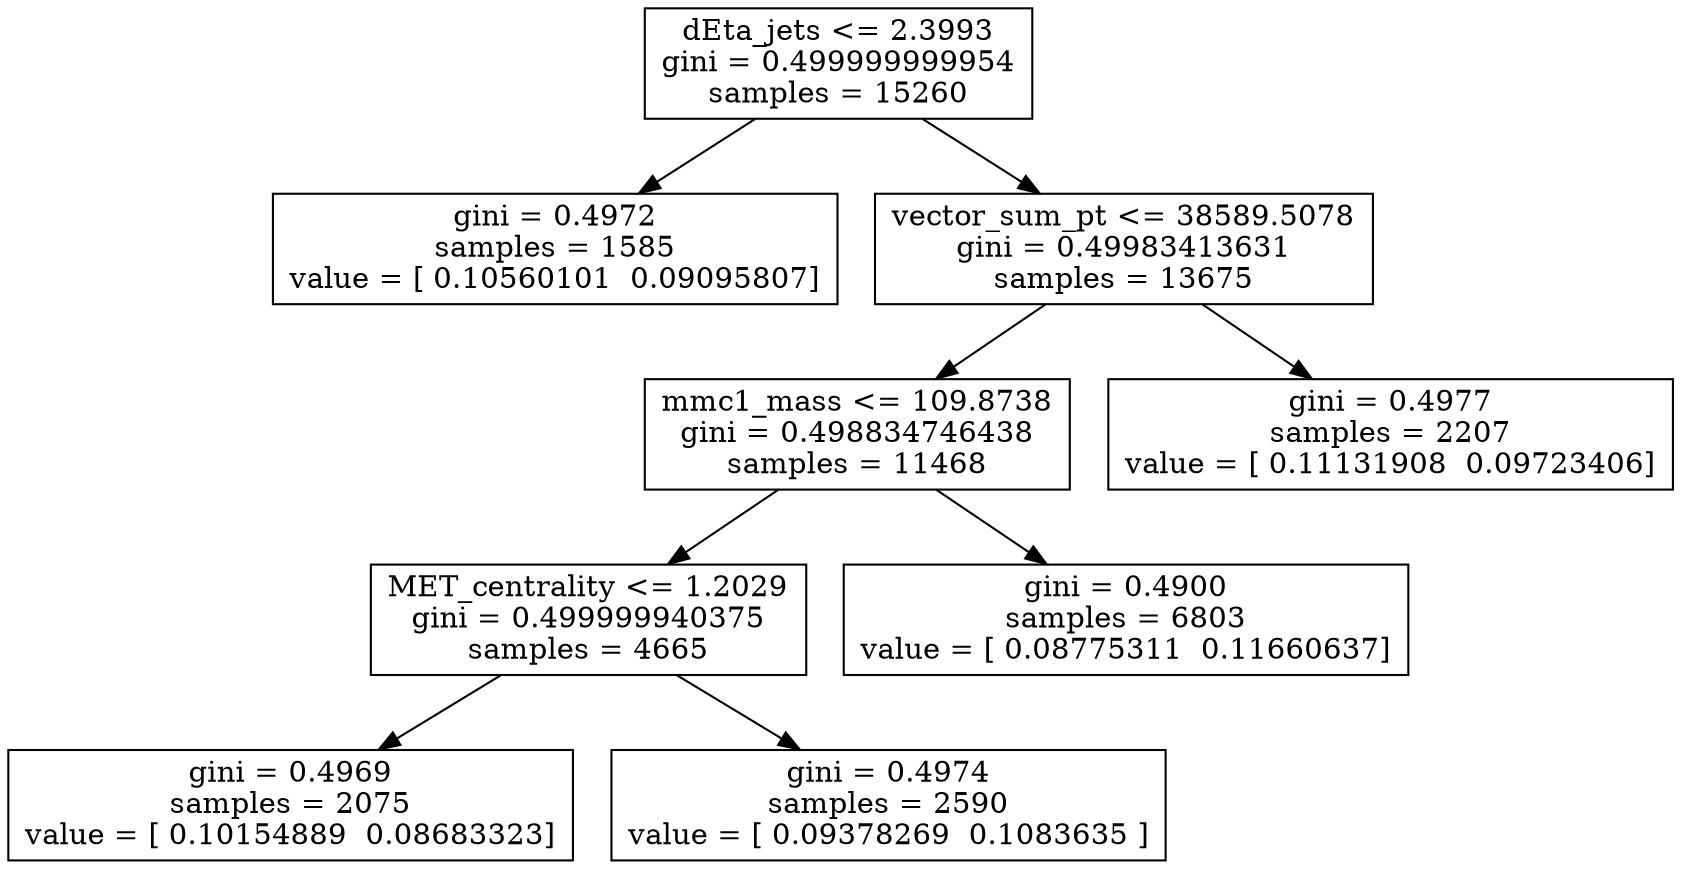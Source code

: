 digraph Tree {
0 [label="dEta_jets <= 2.3993\ngini = 0.499999999954\nsamples = 15260", shape="box"] ;
1 [label="gini = 0.4972\nsamples = 1585\nvalue = [ 0.10560101  0.09095807]", shape="box"] ;
0 -> 1 ;
2 [label="vector_sum_pt <= 38589.5078\ngini = 0.49983413631\nsamples = 13675", shape="box"] ;
0 -> 2 ;
3 [label="mmc1_mass <= 109.8738\ngini = 0.498834746438\nsamples = 11468", shape="box"] ;
2 -> 3 ;
4 [label="MET_centrality <= 1.2029\ngini = 0.499999940375\nsamples = 4665", shape="box"] ;
3 -> 4 ;
5 [label="gini = 0.4969\nsamples = 2075\nvalue = [ 0.10154889  0.08683323]", shape="box"] ;
4 -> 5 ;
6 [label="gini = 0.4974\nsamples = 2590\nvalue = [ 0.09378269  0.1083635 ]", shape="box"] ;
4 -> 6 ;
7 [label="gini = 0.4900\nsamples = 6803\nvalue = [ 0.08775311  0.11660637]", shape="box"] ;
3 -> 7 ;
8 [label="gini = 0.4977\nsamples = 2207\nvalue = [ 0.11131908  0.09723406]", shape="box"] ;
2 -> 8 ;
}